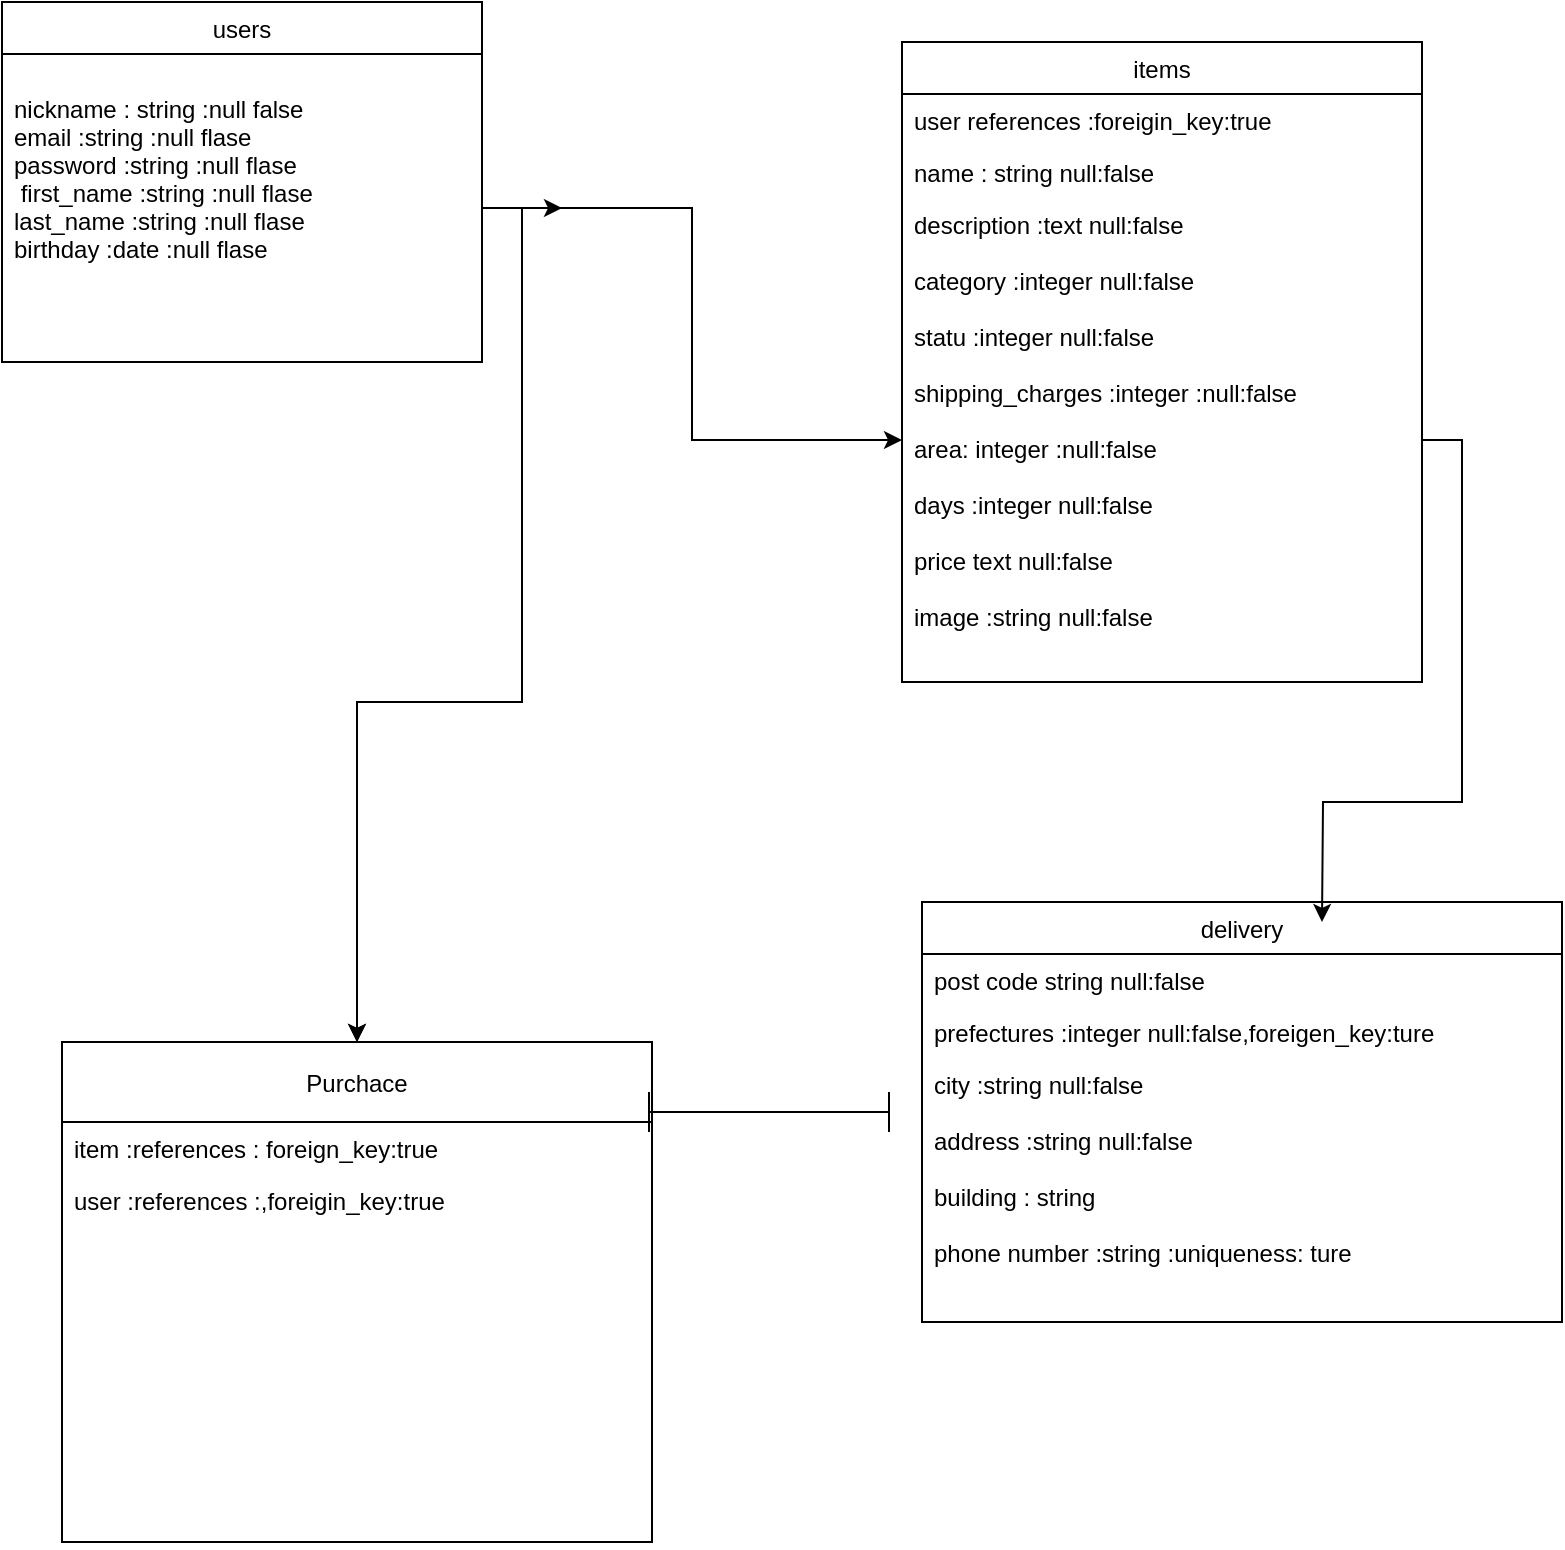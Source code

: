 <mxfile version="13.6.5">
    <diagram id="DOknXRsjYY6oh1aq2rMa" name="ページ1">
        <mxGraphModel dx="1613" dy="972" grid="1" gridSize="10" guides="1" tooltips="1" connect="0" arrows="1" fold="1" page="1" pageScale="1" pageWidth="827" pageHeight="1169" math="0" shadow="0">
            <root>
                <mxCell id="0"/>
                <mxCell id="1" parent="0"/>
                <mxCell id="24" value="users" style="swimlane;fontStyle=0;childLayout=stackLayout;horizontal=1;startSize=26;fillColor=none;horizontalStack=0;resizeParent=1;resizeParentMax=0;resizeLast=0;collapsible=1;marginBottom=0;" vertex="1" parent="1">
                    <mxGeometry x="30" y="180" width="240" height="180" as="geometry"/>
                </mxCell>
                <mxCell id="27" value="&#10;nickname : string :null false&#10;email :string :null flase &#10;password :string :null flase &#10; first_name :string :null flase&#10;last_name :string :null flase&#10;birthday :date :null flase" style="text;strokeColor=none;fillColor=none;align=left;verticalAlign=top;spacingLeft=4;spacingRight=4;overflow=hidden;rotatable=0;points=[[0,0.5],[1,0.5]];portConstraint=eastwest;" vertex="1" parent="24">
                    <mxGeometry y="26" width="240" height="154" as="geometry"/>
                </mxCell>
                <mxCell id="67" value="delivery" style="swimlane;fontStyle=0;childLayout=stackLayout;horizontal=1;startSize=26;fillColor=none;horizontalStack=0;resizeParent=1;resizeParentMax=0;resizeLast=0;collapsible=1;marginBottom=0;" vertex="1" parent="1">
                    <mxGeometry x="490" y="630" width="320" height="210" as="geometry"/>
                </mxCell>
                <mxCell id="68" value="post code string null:false" style="text;strokeColor=none;fillColor=none;align=left;verticalAlign=top;spacingLeft=4;spacingRight=4;overflow=hidden;rotatable=0;points=[[0,0.5],[1,0.5]];portConstraint=eastwest;" vertex="1" parent="67">
                    <mxGeometry y="26" width="320" height="26" as="geometry"/>
                </mxCell>
                <mxCell id="69" value="prefectures :integer null:false,foreigen_key:ture" style="text;strokeColor=none;fillColor=none;align=left;verticalAlign=top;spacingLeft=4;spacingRight=4;overflow=hidden;rotatable=0;points=[[0,0.5],[1,0.5]];portConstraint=eastwest;" vertex="1" parent="67">
                    <mxGeometry y="52" width="320" height="26" as="geometry"/>
                </mxCell>
                <mxCell id="70" value="city :string null:false&#10;&#10;address :string null:false&#10;&#10;building : string&#10;&#10;phone number :string :uniqueness: ture&#10;" style="text;strokeColor=none;fillColor=none;align=left;verticalAlign=top;spacingLeft=4;spacingRight=4;overflow=hidden;rotatable=0;points=[[0,0.5],[1,0.5]];portConstraint=eastwest;" vertex="1" parent="67">
                    <mxGeometry y="78" width="320" height="132" as="geometry"/>
                </mxCell>
                <mxCell id="49" value="Purchace" style="swimlane;fontStyle=0;childLayout=stackLayout;horizontal=1;startSize=40;fillColor=none;horizontalStack=0;resizeParent=1;resizeParentMax=0;resizeLast=0;collapsible=1;marginBottom=0;" vertex="1" parent="1">
                    <mxGeometry x="60" y="700" width="295" height="250" as="geometry"/>
                </mxCell>
                <mxCell id="50" value="item :references : foreign_key:true" style="text;strokeColor=none;fillColor=none;align=left;verticalAlign=top;spacingLeft=4;spacingRight=4;overflow=hidden;rotatable=0;points=[[0,0.5],[1,0.5]];portConstraint=eastwest;" vertex="1" parent="49">
                    <mxGeometry y="40" width="295" height="26" as="geometry"/>
                </mxCell>
                <mxCell id="51" value="user :references :,foreigin_key:true" style="text;strokeColor=none;fillColor=none;align=left;verticalAlign=top;spacingLeft=4;spacingRight=4;overflow=hidden;rotatable=0;points=[[0,0.5],[1,0.5]];portConstraint=eastwest;" vertex="1" parent="49">
                    <mxGeometry y="66" width="295" height="184" as="geometry"/>
                </mxCell>
                <mxCell id="45" value="items" style="swimlane;fontStyle=0;childLayout=stackLayout;horizontal=1;startSize=26;fillColor=none;horizontalStack=0;resizeParent=1;resizeParentMax=0;resizeLast=0;collapsible=1;marginBottom=0;" vertex="1" parent="1">
                    <mxGeometry x="480" y="200" width="260" height="320" as="geometry"/>
                </mxCell>
                <mxCell id="46" value="user references :foreigin_key:true" style="text;strokeColor=none;fillColor=none;align=left;verticalAlign=top;spacingLeft=4;spacingRight=4;overflow=hidden;rotatable=0;points=[[0,0.5],[1,0.5]];portConstraint=eastwest;" vertex="1" parent="45">
                    <mxGeometry y="26" width="260" height="26" as="geometry"/>
                </mxCell>
                <mxCell id="47" value="name : string null:false" style="text;strokeColor=none;fillColor=none;align=left;verticalAlign=top;spacingLeft=4;spacingRight=4;overflow=hidden;rotatable=0;points=[[0,0.5],[1,0.5]];portConstraint=eastwest;" vertex="1" parent="45">
                    <mxGeometry y="52" width="260" height="26" as="geometry"/>
                </mxCell>
                <mxCell id="48" value="description :text null:false&#10;&#10;category :integer null:false&#10;&#10;statu :integer null:false&#10;&#10;shipping_charges :integer :null:false&#10;&#10;area: integer :null:false&#10;&#10;days :integer null:false&#10;&#10;price text null:false&#10;&#10;image :string null:false&#10;&#10;&#10;&#10;" style="text;strokeColor=none;fillColor=none;align=left;verticalAlign=top;spacingLeft=4;spacingRight=4;overflow=hidden;rotatable=0;points=[[0,0.5],[1,0.5]];portConstraint=eastwest;" vertex="1" parent="45">
                    <mxGeometry y="78" width="260" height="242" as="geometry"/>
                </mxCell>
                <mxCell id="80" style="edgeStyle=orthogonalEdgeStyle;rounded=0;orthogonalLoop=1;jettySize=auto;html=1;" edge="1" parent="1" source="27" target="48">
                    <mxGeometry relative="1" as="geometry"/>
                </mxCell>
                <mxCell id="87" style="edgeStyle=orthogonalEdgeStyle;rounded=0;orthogonalLoop=1;jettySize=auto;html=1;" edge="1" parent="1" source="27">
                    <mxGeometry relative="1" as="geometry">
                        <mxPoint x="310.0" y="283" as="targetPoint"/>
                    </mxGeometry>
                </mxCell>
                <mxCell id="88" style="edgeStyle=orthogonalEdgeStyle;rounded=0;orthogonalLoop=1;jettySize=auto;html=1;" edge="1" parent="1" source="27" target="49">
                    <mxGeometry relative="1" as="geometry"/>
                </mxCell>
                <mxCell id="90" value="" style="shape=crossbar;whiteSpace=wrap;html=1;rounded=1;" vertex="1" parent="1">
                    <mxGeometry x="80" y="860" height="20" as="geometry"/>
                </mxCell>
                <mxCell id="92" style="edgeStyle=orthogonalEdgeStyle;rounded=0;orthogonalLoop=1;jettySize=auto;html=1;" edge="1" parent="1" source="48">
                    <mxGeometry relative="1" as="geometry">
                        <mxPoint x="690" y="640" as="targetPoint"/>
                    </mxGeometry>
                </mxCell>
                <mxCell id="96" value="" style="shape=crossbar;whiteSpace=wrap;html=1;rounded=1;" vertex="1" parent="1">
                    <mxGeometry x="353.5" y="725" width="120" height="20" as="geometry"/>
                </mxCell>
                <mxCell id="101" style="edgeStyle=orthogonalEdgeStyle;rounded=0;orthogonalLoop=1;jettySize=auto;html=1;" edge="1" parent="1" source="27" target="49">
                    <mxGeometry relative="1" as="geometry"/>
                </mxCell>
            </root>
        </mxGraphModel>
    </diagram>
</mxfile>